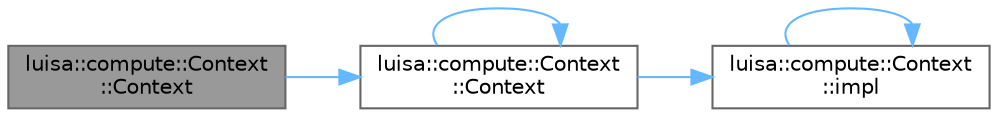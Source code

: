 digraph "luisa::compute::Context::Context"
{
 // LATEX_PDF_SIZE
  bgcolor="transparent";
  edge [fontname=Helvetica,fontsize=10,labelfontname=Helvetica,labelfontsize=10];
  node [fontname=Helvetica,fontsize=10,shape=box,height=0.2,width=0.4];
  rankdir="LR";
  Node1 [id="Node000001",label="luisa::compute::Context\l::Context",height=0.2,width=0.4,color="gray40", fillcolor="grey60", style="filled", fontcolor="black",tooltip=" "];
  Node1 -> Node2 [id="edge1_Node000001_Node000002",color="steelblue1",style="solid",tooltip=" "];
  Node2 [id="Node000002",label="luisa::compute::Context\l::Context",height=0.2,width=0.4,color="grey40", fillcolor="white", style="filled",URL="$classluisa_1_1compute_1_1_context.html#a2bef5c6fff68b3b742508b98b0857ba9",tooltip=" "];
  Node2 -> Node2 [id="edge2_Node000002_Node000002",color="steelblue1",style="solid",tooltip=" "];
  Node2 -> Node3 [id="edge3_Node000002_Node000003",color="steelblue1",style="solid",tooltip=" "];
  Node3 [id="Node000003",label="luisa::compute::Context\l::impl",height=0.2,width=0.4,color="grey40", fillcolor="white", style="filled",URL="$classluisa_1_1compute_1_1_context.html#ac79eca48f12592b63d7e887cd310cb6a",tooltip=" "];
  Node3 -> Node3 [id="edge4_Node000003_Node000003",color="steelblue1",style="solid",tooltip=" "];
}
